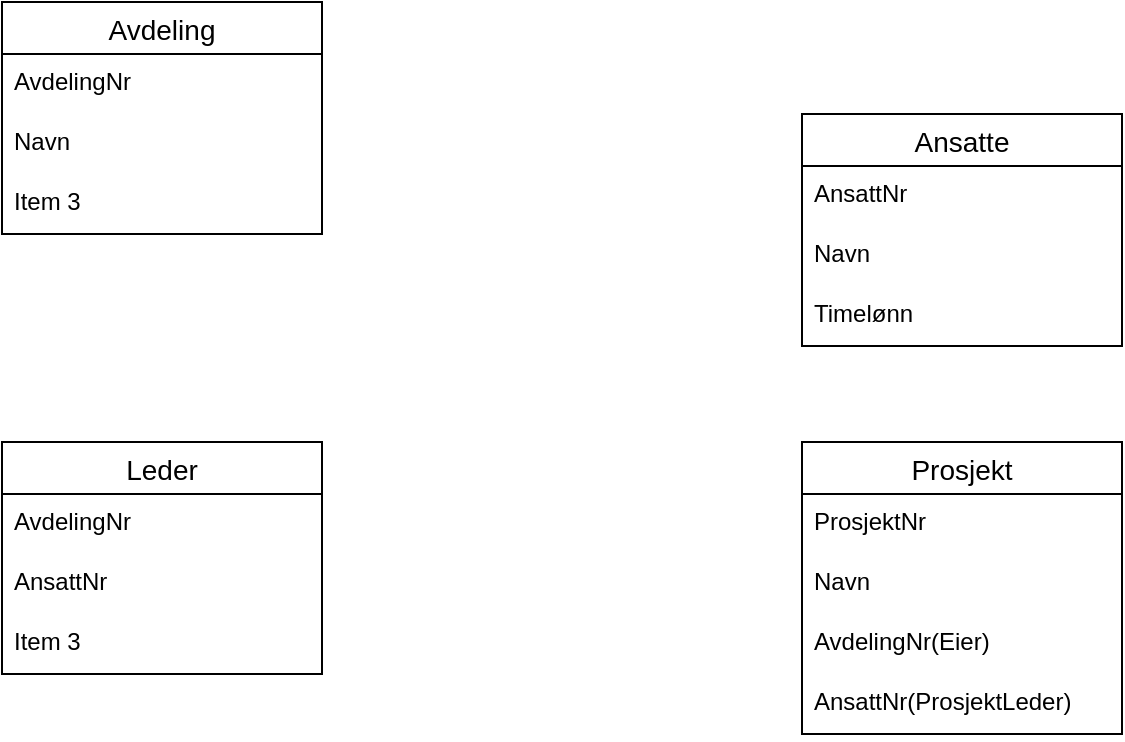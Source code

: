 <mxfile version="20.8.23" type="github">
  <diagram name="Sayfa -1" id="HeSyGlr0AiWITdpCTma-">
    <mxGraphModel dx="1434" dy="788" grid="1" gridSize="10" guides="1" tooltips="1" connect="1" arrows="1" fold="1" page="1" pageScale="1" pageWidth="827" pageHeight="1169" math="0" shadow="0">
      <root>
        <mxCell id="0" />
        <mxCell id="1" parent="0" />
        <mxCell id="QuOPXobPjmxumvy54uIN-1" value="Avdeling" style="swimlane;fontStyle=0;childLayout=stackLayout;horizontal=1;startSize=26;horizontalStack=0;resizeParent=1;resizeParentMax=0;resizeLast=0;collapsible=1;marginBottom=0;align=center;fontSize=14;" vertex="1" parent="1">
          <mxGeometry x="130" y="90" width="160" height="116" as="geometry" />
        </mxCell>
        <mxCell id="QuOPXobPjmxumvy54uIN-2" value="AvdelingNr" style="text;strokeColor=none;fillColor=none;spacingLeft=4;spacingRight=4;overflow=hidden;rotatable=0;points=[[0,0.5],[1,0.5]];portConstraint=eastwest;fontSize=12;" vertex="1" parent="QuOPXobPjmxumvy54uIN-1">
          <mxGeometry y="26" width="160" height="30" as="geometry" />
        </mxCell>
        <mxCell id="QuOPXobPjmxumvy54uIN-3" value="Navn" style="text;strokeColor=none;fillColor=none;spacingLeft=4;spacingRight=4;overflow=hidden;rotatable=0;points=[[0,0.5],[1,0.5]];portConstraint=eastwest;fontSize=12;" vertex="1" parent="QuOPXobPjmxumvy54uIN-1">
          <mxGeometry y="56" width="160" height="30" as="geometry" />
        </mxCell>
        <mxCell id="QuOPXobPjmxumvy54uIN-4" value="Item 3" style="text;strokeColor=none;fillColor=none;spacingLeft=4;spacingRight=4;overflow=hidden;rotatable=0;points=[[0,0.5],[1,0.5]];portConstraint=eastwest;fontSize=12;" vertex="1" parent="QuOPXobPjmxumvy54uIN-1">
          <mxGeometry y="86" width="160" height="30" as="geometry" />
        </mxCell>
        <mxCell id="QuOPXobPjmxumvy54uIN-5" value="Ansatte" style="swimlane;fontStyle=0;childLayout=stackLayout;horizontal=1;startSize=26;horizontalStack=0;resizeParent=1;resizeParentMax=0;resizeLast=0;collapsible=1;marginBottom=0;align=center;fontSize=14;" vertex="1" parent="1">
          <mxGeometry x="530" y="146" width="160" height="116" as="geometry" />
        </mxCell>
        <mxCell id="QuOPXobPjmxumvy54uIN-6" value="AnsattNr" style="text;strokeColor=none;fillColor=none;spacingLeft=4;spacingRight=4;overflow=hidden;rotatable=0;points=[[0,0.5],[1,0.5]];portConstraint=eastwest;fontSize=12;" vertex="1" parent="QuOPXobPjmxumvy54uIN-5">
          <mxGeometry y="26" width="160" height="30" as="geometry" />
        </mxCell>
        <mxCell id="QuOPXobPjmxumvy54uIN-7" value="Navn" style="text;strokeColor=none;fillColor=none;spacingLeft=4;spacingRight=4;overflow=hidden;rotatable=0;points=[[0,0.5],[1,0.5]];portConstraint=eastwest;fontSize=12;" vertex="1" parent="QuOPXobPjmxumvy54uIN-5">
          <mxGeometry y="56" width="160" height="30" as="geometry" />
        </mxCell>
        <mxCell id="QuOPXobPjmxumvy54uIN-8" value="Timelønn" style="text;strokeColor=none;fillColor=none;spacingLeft=4;spacingRight=4;overflow=hidden;rotatable=0;points=[[0,0.5],[1,0.5]];portConstraint=eastwest;fontSize=12;" vertex="1" parent="QuOPXobPjmxumvy54uIN-5">
          <mxGeometry y="86" width="160" height="30" as="geometry" />
        </mxCell>
        <mxCell id="QuOPXobPjmxumvy54uIN-9" value="Leder" style="swimlane;fontStyle=0;childLayout=stackLayout;horizontal=1;startSize=26;horizontalStack=0;resizeParent=1;resizeParentMax=0;resizeLast=0;collapsible=1;marginBottom=0;align=center;fontSize=14;" vertex="1" parent="1">
          <mxGeometry x="130" y="310" width="160" height="116" as="geometry" />
        </mxCell>
        <mxCell id="QuOPXobPjmxumvy54uIN-10" value="AvdelingNr" style="text;strokeColor=none;fillColor=none;spacingLeft=4;spacingRight=4;overflow=hidden;rotatable=0;points=[[0,0.5],[1,0.5]];portConstraint=eastwest;fontSize=12;" vertex="1" parent="QuOPXobPjmxumvy54uIN-9">
          <mxGeometry y="26" width="160" height="30" as="geometry" />
        </mxCell>
        <mxCell id="QuOPXobPjmxumvy54uIN-11" value="AnsattNr" style="text;strokeColor=none;fillColor=none;spacingLeft=4;spacingRight=4;overflow=hidden;rotatable=0;points=[[0,0.5],[1,0.5]];portConstraint=eastwest;fontSize=12;" vertex="1" parent="QuOPXobPjmxumvy54uIN-9">
          <mxGeometry y="56" width="160" height="30" as="geometry" />
        </mxCell>
        <mxCell id="QuOPXobPjmxumvy54uIN-12" value="Item 3" style="text;strokeColor=none;fillColor=none;spacingLeft=4;spacingRight=4;overflow=hidden;rotatable=0;points=[[0,0.5],[1,0.5]];portConstraint=eastwest;fontSize=12;" vertex="1" parent="QuOPXobPjmxumvy54uIN-9">
          <mxGeometry y="86" width="160" height="30" as="geometry" />
        </mxCell>
        <mxCell id="QuOPXobPjmxumvy54uIN-13" value="Prosjekt" style="swimlane;fontStyle=0;childLayout=stackLayout;horizontal=1;startSize=26;horizontalStack=0;resizeParent=1;resizeParentMax=0;resizeLast=0;collapsible=1;marginBottom=0;align=center;fontSize=14;" vertex="1" parent="1">
          <mxGeometry x="530" y="310" width="160" height="146" as="geometry" />
        </mxCell>
        <mxCell id="QuOPXobPjmxumvy54uIN-14" value="ProsjektNr" style="text;strokeColor=none;fillColor=none;spacingLeft=4;spacingRight=4;overflow=hidden;rotatable=0;points=[[0,0.5],[1,0.5]];portConstraint=eastwest;fontSize=12;" vertex="1" parent="QuOPXobPjmxumvy54uIN-13">
          <mxGeometry y="26" width="160" height="30" as="geometry" />
        </mxCell>
        <mxCell id="QuOPXobPjmxumvy54uIN-15" value="Navn" style="text;strokeColor=none;fillColor=none;spacingLeft=4;spacingRight=4;overflow=hidden;rotatable=0;points=[[0,0.5],[1,0.5]];portConstraint=eastwest;fontSize=12;" vertex="1" parent="QuOPXobPjmxumvy54uIN-13">
          <mxGeometry y="56" width="160" height="30" as="geometry" />
        </mxCell>
        <mxCell id="QuOPXobPjmxumvy54uIN-16" value="AvdelingNr(Eier)" style="text;strokeColor=none;fillColor=none;spacingLeft=4;spacingRight=4;overflow=hidden;rotatable=0;points=[[0,0.5],[1,0.5]];portConstraint=eastwest;fontSize=12;" vertex="1" parent="QuOPXobPjmxumvy54uIN-13">
          <mxGeometry y="86" width="160" height="30" as="geometry" />
        </mxCell>
        <mxCell id="QuOPXobPjmxumvy54uIN-17" value="AnsattNr(ProsjektLeder)" style="text;strokeColor=none;fillColor=none;spacingLeft=4;spacingRight=4;overflow=hidden;rotatable=0;points=[[0,0.5],[1,0.5]];portConstraint=eastwest;fontSize=12;" vertex="1" parent="QuOPXobPjmxumvy54uIN-13">
          <mxGeometry y="116" width="160" height="30" as="geometry" />
        </mxCell>
      </root>
    </mxGraphModel>
  </diagram>
</mxfile>
